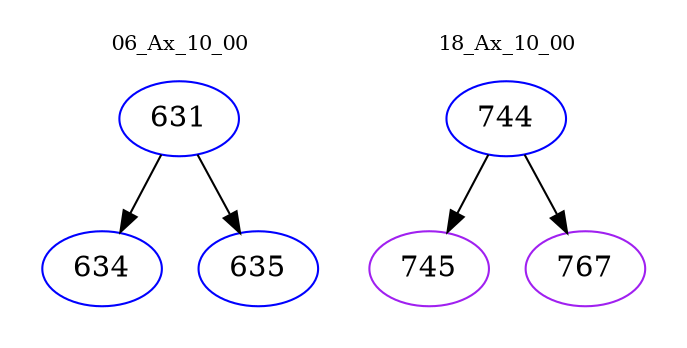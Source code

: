 digraph{
subgraph cluster_0 {
color = white
label = "06_Ax_10_00";
fontsize=10;
T0_631 [label="631", color="blue"]
T0_631 -> T0_634 [color="black"]
T0_634 [label="634", color="blue"]
T0_631 -> T0_635 [color="black"]
T0_635 [label="635", color="blue"]
}
subgraph cluster_1 {
color = white
label = "18_Ax_10_00";
fontsize=10;
T1_744 [label="744", color="blue"]
T1_744 -> T1_745 [color="black"]
T1_745 [label="745", color="purple"]
T1_744 -> T1_767 [color="black"]
T1_767 [label="767", color="purple"]
}
}
